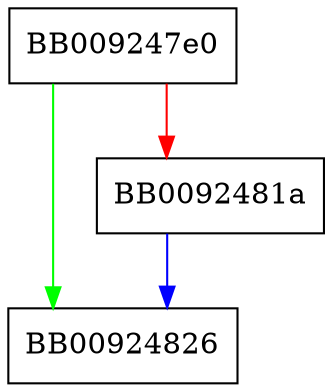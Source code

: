 digraph __profil_counter {
  node [shape="box"];
  graph [splines=ortho];
  BB009247e0 -> BB00924826 [color="green"];
  BB009247e0 -> BB0092481a [color="red"];
  BB0092481a -> BB00924826 [color="blue"];
}